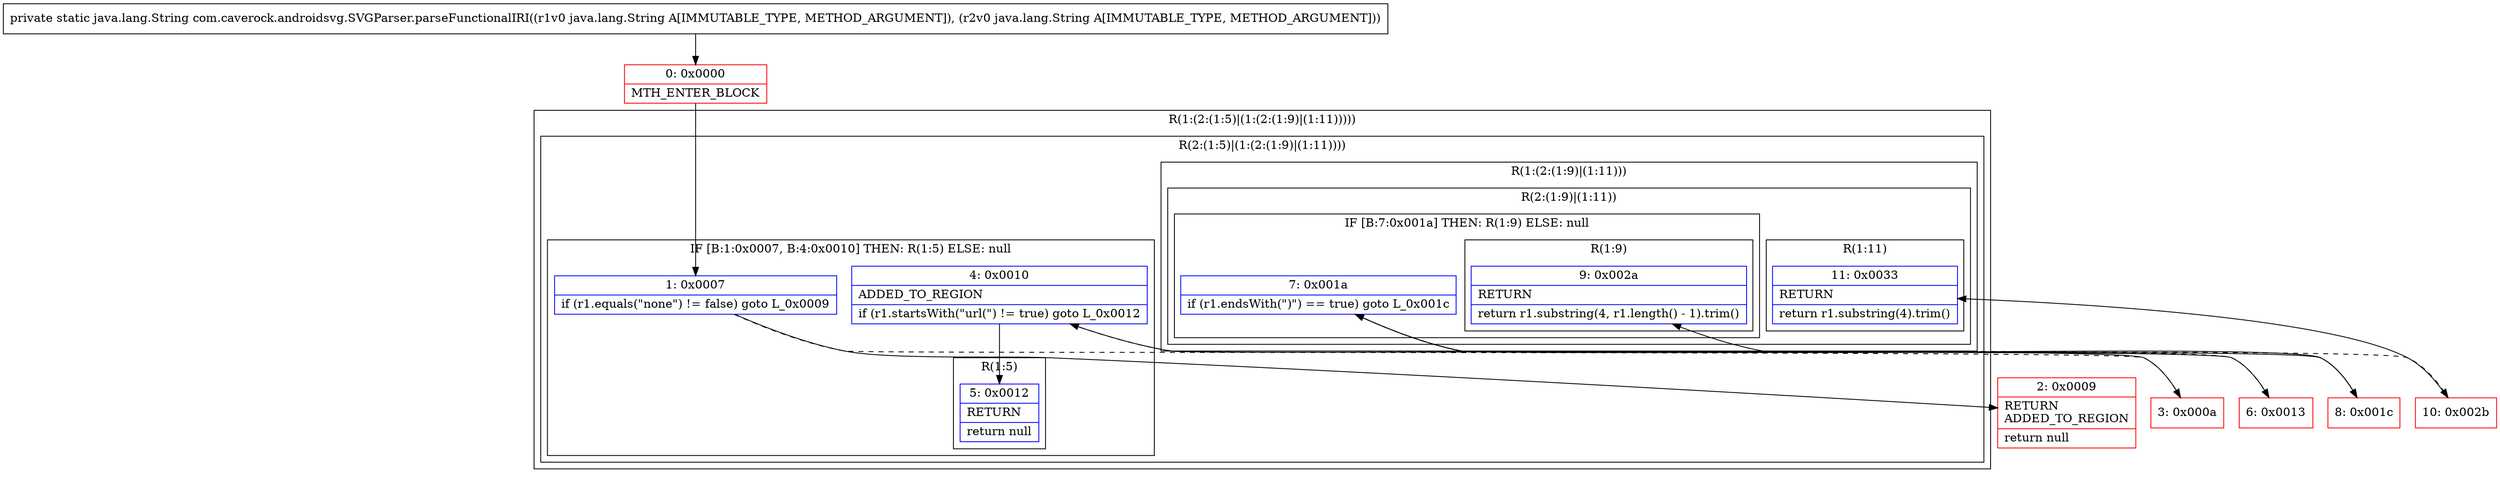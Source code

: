 digraph "CFG forcom.caverock.androidsvg.SVGParser.parseFunctionalIRI(Ljava\/lang\/String;Ljava\/lang\/String;)Ljava\/lang\/String;" {
subgraph cluster_Region_1193315556 {
label = "R(1:(2:(1:5)|(1:(2:(1:9)|(1:11)))))";
node [shape=record,color=blue];
subgraph cluster_Region_731480214 {
label = "R(2:(1:5)|(1:(2:(1:9)|(1:11))))";
node [shape=record,color=blue];
subgraph cluster_IfRegion_1961830369 {
label = "IF [B:1:0x0007, B:4:0x0010] THEN: R(1:5) ELSE: null";
node [shape=record,color=blue];
Node_1 [shape=record,label="{1\:\ 0x0007|if (r1.equals(\"none\") != false) goto L_0x0009\l}"];
Node_4 [shape=record,label="{4\:\ 0x0010|ADDED_TO_REGION\l|if (r1.startsWith(\"url(\") != true) goto L_0x0012\l}"];
subgraph cluster_Region_587124322 {
label = "R(1:5)";
node [shape=record,color=blue];
Node_5 [shape=record,label="{5\:\ 0x0012|RETURN\l|return null\l}"];
}
}
subgraph cluster_Region_1643782517 {
label = "R(1:(2:(1:9)|(1:11)))";
node [shape=record,color=blue];
subgraph cluster_Region_109084908 {
label = "R(2:(1:9)|(1:11))";
node [shape=record,color=blue];
subgraph cluster_IfRegion_199061490 {
label = "IF [B:7:0x001a] THEN: R(1:9) ELSE: null";
node [shape=record,color=blue];
Node_7 [shape=record,label="{7\:\ 0x001a|if (r1.endsWith(\")\") == true) goto L_0x001c\l}"];
subgraph cluster_Region_1602501941 {
label = "R(1:9)";
node [shape=record,color=blue];
Node_9 [shape=record,label="{9\:\ 0x002a|RETURN\l|return r1.substring(4, r1.length() \- 1).trim()\l}"];
}
}
subgraph cluster_Region_1875205689 {
label = "R(1:11)";
node [shape=record,color=blue];
Node_11 [shape=record,label="{11\:\ 0x0033|RETURN\l|return r1.substring(4).trim()\l}"];
}
}
}
}
}
Node_0 [shape=record,color=red,label="{0\:\ 0x0000|MTH_ENTER_BLOCK\l}"];
Node_2 [shape=record,color=red,label="{2\:\ 0x0009|RETURN\lADDED_TO_REGION\l|return null\l}"];
Node_3 [shape=record,color=red,label="{3\:\ 0x000a}"];
Node_6 [shape=record,color=red,label="{6\:\ 0x0013}"];
Node_8 [shape=record,color=red,label="{8\:\ 0x001c}"];
Node_10 [shape=record,color=red,label="{10\:\ 0x002b}"];
MethodNode[shape=record,label="{private static java.lang.String com.caverock.androidsvg.SVGParser.parseFunctionalIRI((r1v0 java.lang.String A[IMMUTABLE_TYPE, METHOD_ARGUMENT]), (r2v0 java.lang.String A[IMMUTABLE_TYPE, METHOD_ARGUMENT])) }"];
MethodNode -> Node_0;
Node_1 -> Node_2;
Node_1 -> Node_3[style=dashed];
Node_4 -> Node_5;
Node_4 -> Node_6[style=dashed];
Node_7 -> Node_8;
Node_7 -> Node_10[style=dashed];
Node_0 -> Node_1;
Node_3 -> Node_4;
Node_6 -> Node_7;
Node_8 -> Node_9;
Node_10 -> Node_11;
}

